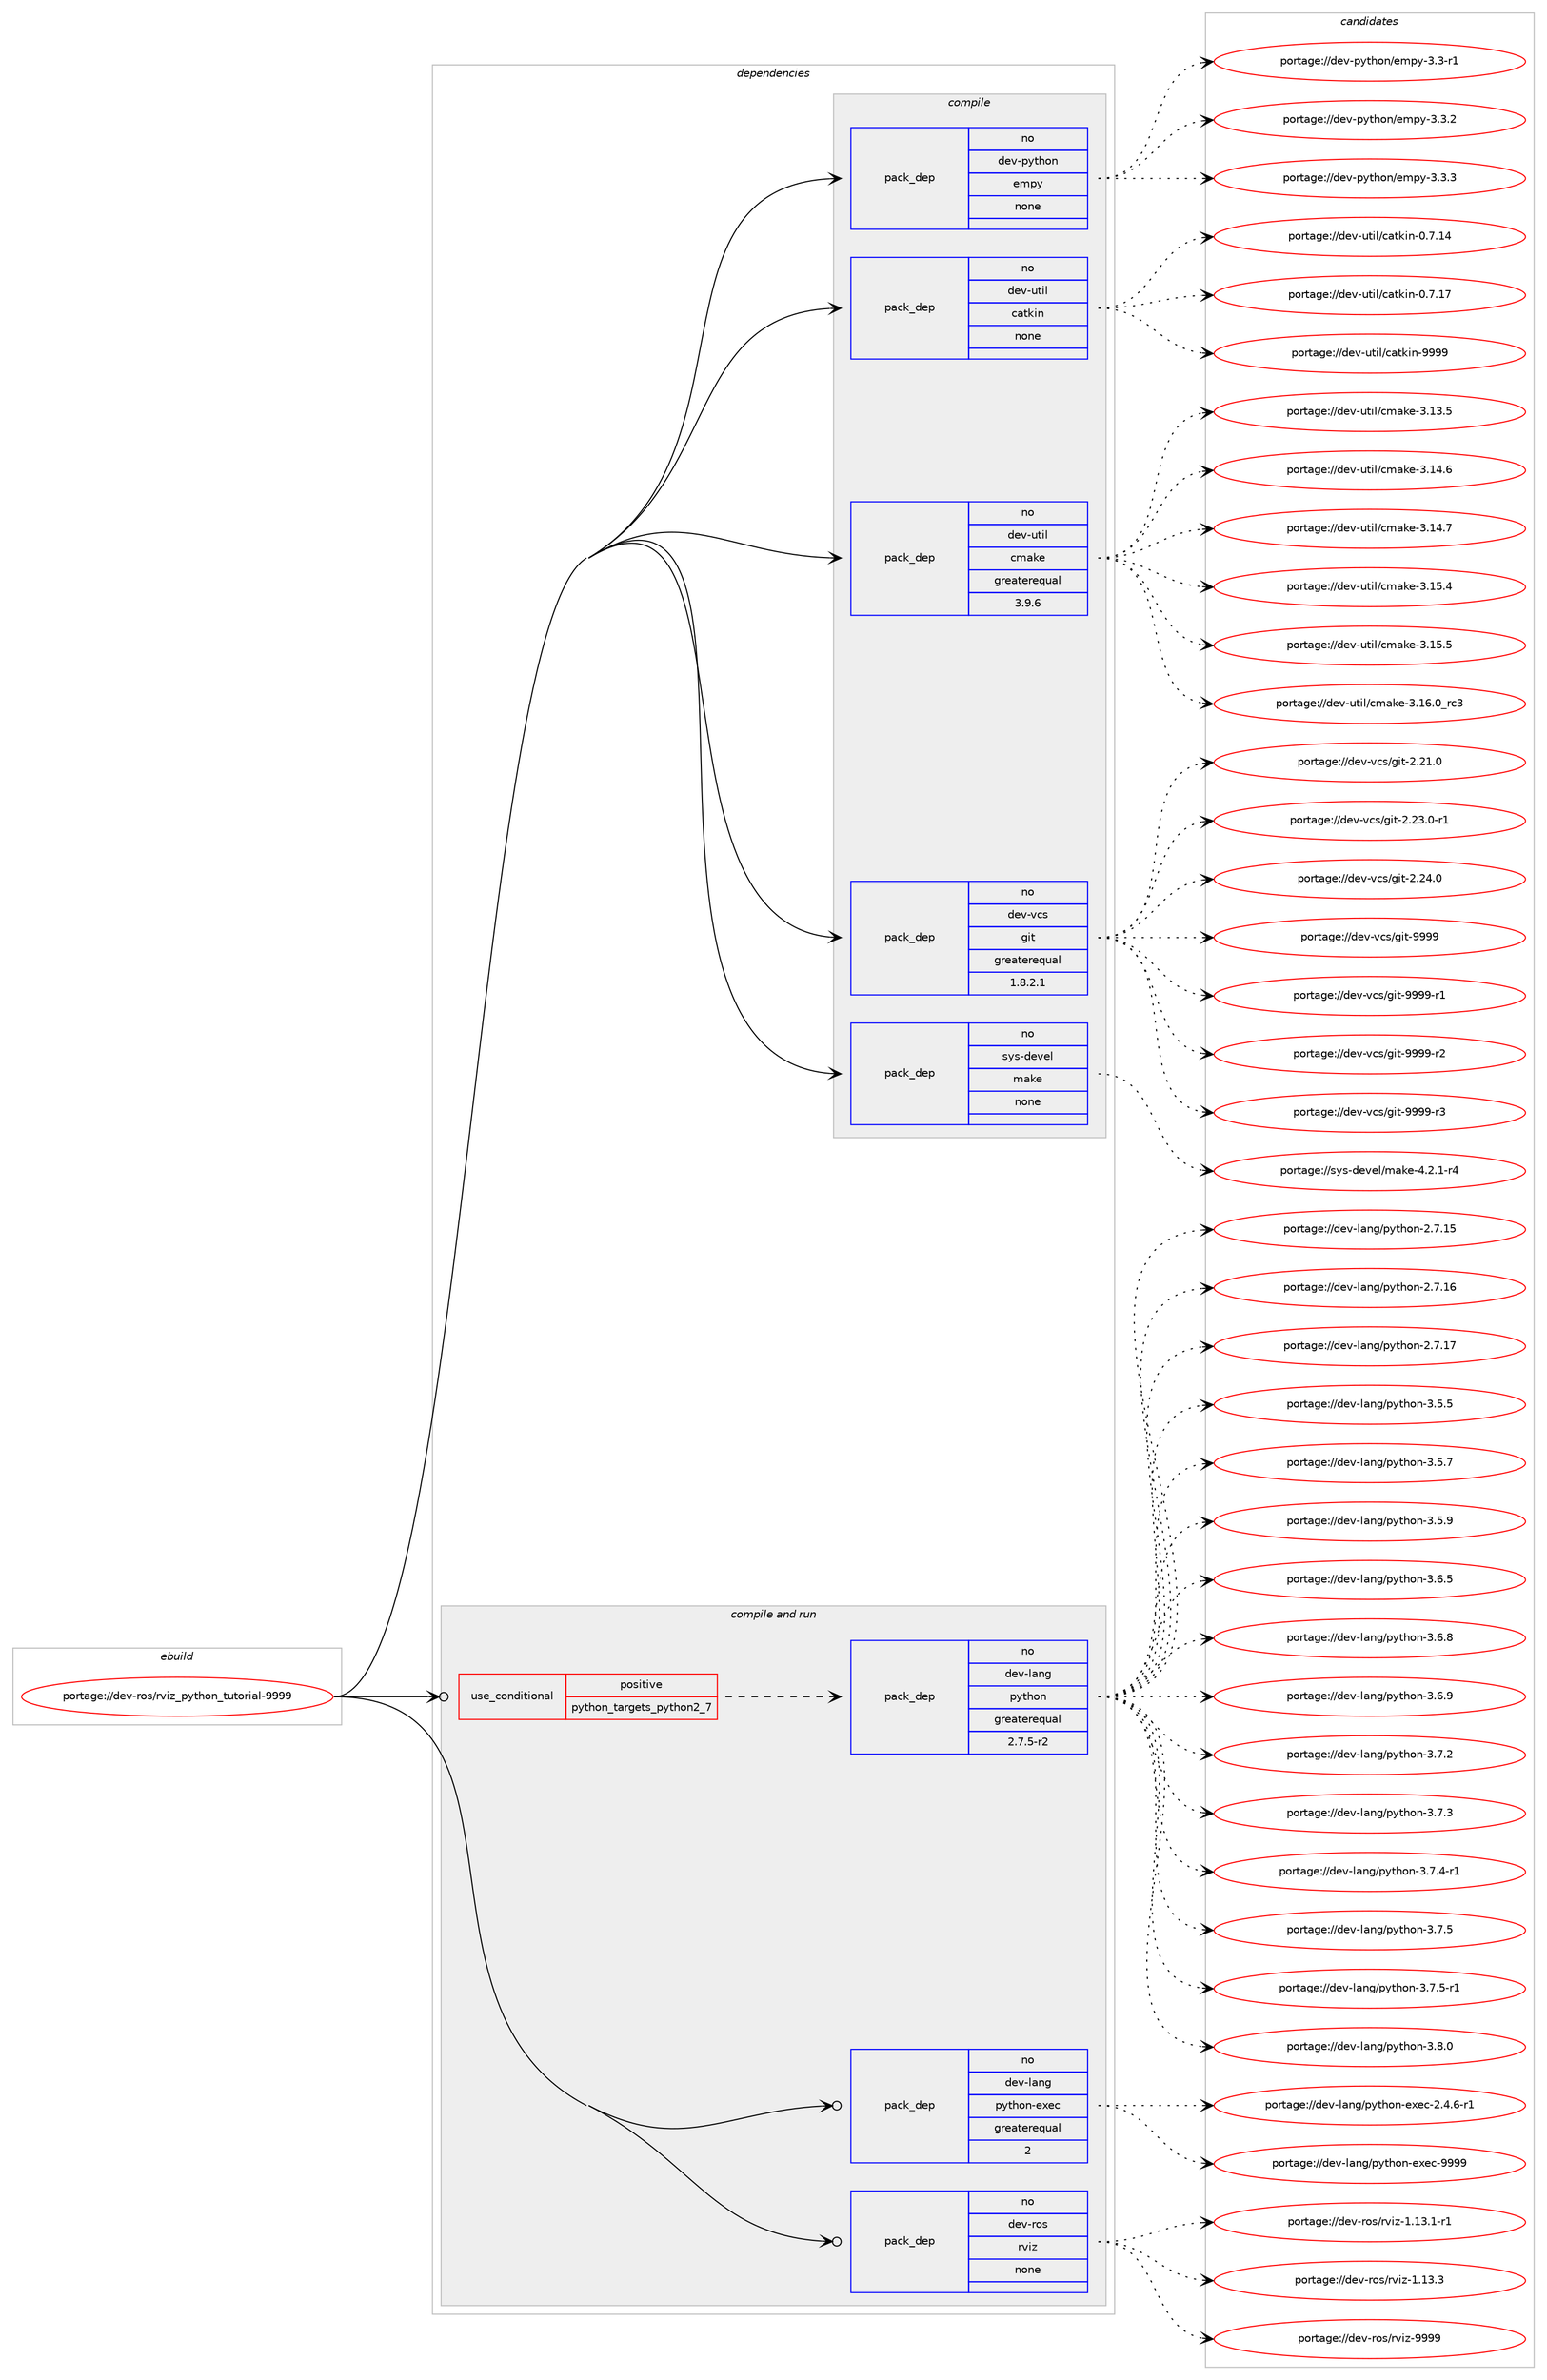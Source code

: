 digraph prolog {

# *************
# Graph options
# *************

newrank=true;
concentrate=true;
compound=true;
graph [rankdir=LR,fontname=Helvetica,fontsize=10,ranksep=1.5];#, ranksep=2.5, nodesep=0.2];
edge  [arrowhead=vee];
node  [fontname=Helvetica,fontsize=10];

# **********
# The ebuild
# **********

subgraph cluster_leftcol {
color=gray;
rank=same;
label=<<i>ebuild</i>>;
id [label="portage://dev-ros/rviz_python_tutorial-9999", color=red, width=4, href="../dev-ros/rviz_python_tutorial-9999.svg"];
}

# ****************
# The dependencies
# ****************

subgraph cluster_midcol {
color=gray;
label=<<i>dependencies</i>>;
subgraph cluster_compile {
fillcolor="#eeeeee";
style=filled;
label=<<i>compile</i>>;
subgraph pack153787 {
dependency201893 [label=<<TABLE BORDER="0" CELLBORDER="1" CELLSPACING="0" CELLPADDING="4" WIDTH="220"><TR><TD ROWSPAN="6" CELLPADDING="30">pack_dep</TD></TR><TR><TD WIDTH="110">no</TD></TR><TR><TD>dev-python</TD></TR><TR><TD>empy</TD></TR><TR><TD>none</TD></TR><TR><TD></TD></TR></TABLE>>, shape=none, color=blue];
}
id:e -> dependency201893:w [weight=20,style="solid",arrowhead="vee"];
subgraph pack153788 {
dependency201894 [label=<<TABLE BORDER="0" CELLBORDER="1" CELLSPACING="0" CELLPADDING="4" WIDTH="220"><TR><TD ROWSPAN="6" CELLPADDING="30">pack_dep</TD></TR><TR><TD WIDTH="110">no</TD></TR><TR><TD>dev-util</TD></TR><TR><TD>catkin</TD></TR><TR><TD>none</TD></TR><TR><TD></TD></TR></TABLE>>, shape=none, color=blue];
}
id:e -> dependency201894:w [weight=20,style="solid",arrowhead="vee"];
subgraph pack153789 {
dependency201895 [label=<<TABLE BORDER="0" CELLBORDER="1" CELLSPACING="0" CELLPADDING="4" WIDTH="220"><TR><TD ROWSPAN="6" CELLPADDING="30">pack_dep</TD></TR><TR><TD WIDTH="110">no</TD></TR><TR><TD>dev-util</TD></TR><TR><TD>cmake</TD></TR><TR><TD>greaterequal</TD></TR><TR><TD>3.9.6</TD></TR></TABLE>>, shape=none, color=blue];
}
id:e -> dependency201895:w [weight=20,style="solid",arrowhead="vee"];
subgraph pack153790 {
dependency201896 [label=<<TABLE BORDER="0" CELLBORDER="1" CELLSPACING="0" CELLPADDING="4" WIDTH="220"><TR><TD ROWSPAN="6" CELLPADDING="30">pack_dep</TD></TR><TR><TD WIDTH="110">no</TD></TR><TR><TD>dev-vcs</TD></TR><TR><TD>git</TD></TR><TR><TD>greaterequal</TD></TR><TR><TD>1.8.2.1</TD></TR></TABLE>>, shape=none, color=blue];
}
id:e -> dependency201896:w [weight=20,style="solid",arrowhead="vee"];
subgraph pack153791 {
dependency201897 [label=<<TABLE BORDER="0" CELLBORDER="1" CELLSPACING="0" CELLPADDING="4" WIDTH="220"><TR><TD ROWSPAN="6" CELLPADDING="30">pack_dep</TD></TR><TR><TD WIDTH="110">no</TD></TR><TR><TD>sys-devel</TD></TR><TR><TD>make</TD></TR><TR><TD>none</TD></TR><TR><TD></TD></TR></TABLE>>, shape=none, color=blue];
}
id:e -> dependency201897:w [weight=20,style="solid",arrowhead="vee"];
}
subgraph cluster_compileandrun {
fillcolor="#eeeeee";
style=filled;
label=<<i>compile and run</i>>;
subgraph cond44678 {
dependency201898 [label=<<TABLE BORDER="0" CELLBORDER="1" CELLSPACING="0" CELLPADDING="4"><TR><TD ROWSPAN="3" CELLPADDING="10">use_conditional</TD></TR><TR><TD>positive</TD></TR><TR><TD>python_targets_python2_7</TD></TR></TABLE>>, shape=none, color=red];
subgraph pack153792 {
dependency201899 [label=<<TABLE BORDER="0" CELLBORDER="1" CELLSPACING="0" CELLPADDING="4" WIDTH="220"><TR><TD ROWSPAN="6" CELLPADDING="30">pack_dep</TD></TR><TR><TD WIDTH="110">no</TD></TR><TR><TD>dev-lang</TD></TR><TR><TD>python</TD></TR><TR><TD>greaterequal</TD></TR><TR><TD>2.7.5-r2</TD></TR></TABLE>>, shape=none, color=blue];
}
dependency201898:e -> dependency201899:w [weight=20,style="dashed",arrowhead="vee"];
}
id:e -> dependency201898:w [weight=20,style="solid",arrowhead="odotvee"];
subgraph pack153793 {
dependency201900 [label=<<TABLE BORDER="0" CELLBORDER="1" CELLSPACING="0" CELLPADDING="4" WIDTH="220"><TR><TD ROWSPAN="6" CELLPADDING="30">pack_dep</TD></TR><TR><TD WIDTH="110">no</TD></TR><TR><TD>dev-lang</TD></TR><TR><TD>python-exec</TD></TR><TR><TD>greaterequal</TD></TR><TR><TD>2</TD></TR></TABLE>>, shape=none, color=blue];
}
id:e -> dependency201900:w [weight=20,style="solid",arrowhead="odotvee"];
subgraph pack153794 {
dependency201901 [label=<<TABLE BORDER="0" CELLBORDER="1" CELLSPACING="0" CELLPADDING="4" WIDTH="220"><TR><TD ROWSPAN="6" CELLPADDING="30">pack_dep</TD></TR><TR><TD WIDTH="110">no</TD></TR><TR><TD>dev-ros</TD></TR><TR><TD>rviz</TD></TR><TR><TD>none</TD></TR><TR><TD></TD></TR></TABLE>>, shape=none, color=blue];
}
id:e -> dependency201901:w [weight=20,style="solid",arrowhead="odotvee"];
}
subgraph cluster_run {
fillcolor="#eeeeee";
style=filled;
label=<<i>run</i>>;
}
}

# **************
# The candidates
# **************

subgraph cluster_choices {
rank=same;
color=gray;
label=<<i>candidates</i>>;

subgraph choice153787 {
color=black;
nodesep=1;
choiceportage1001011184511212111610411111047101109112121455146514511449 [label="portage://dev-python/empy-3.3-r1", color=red, width=4,href="../dev-python/empy-3.3-r1.svg"];
choiceportage1001011184511212111610411111047101109112121455146514650 [label="portage://dev-python/empy-3.3.2", color=red, width=4,href="../dev-python/empy-3.3.2.svg"];
choiceportage1001011184511212111610411111047101109112121455146514651 [label="portage://dev-python/empy-3.3.3", color=red, width=4,href="../dev-python/empy-3.3.3.svg"];
dependency201893:e -> choiceportage1001011184511212111610411111047101109112121455146514511449:w [style=dotted,weight="100"];
dependency201893:e -> choiceportage1001011184511212111610411111047101109112121455146514650:w [style=dotted,weight="100"];
dependency201893:e -> choiceportage1001011184511212111610411111047101109112121455146514651:w [style=dotted,weight="100"];
}
subgraph choice153788 {
color=black;
nodesep=1;
choiceportage1001011184511711610510847999711610710511045484655464952 [label="portage://dev-util/catkin-0.7.14", color=red, width=4,href="../dev-util/catkin-0.7.14.svg"];
choiceportage1001011184511711610510847999711610710511045484655464955 [label="portage://dev-util/catkin-0.7.17", color=red, width=4,href="../dev-util/catkin-0.7.17.svg"];
choiceportage100101118451171161051084799971161071051104557575757 [label="portage://dev-util/catkin-9999", color=red, width=4,href="../dev-util/catkin-9999.svg"];
dependency201894:e -> choiceportage1001011184511711610510847999711610710511045484655464952:w [style=dotted,weight="100"];
dependency201894:e -> choiceportage1001011184511711610510847999711610710511045484655464955:w [style=dotted,weight="100"];
dependency201894:e -> choiceportage100101118451171161051084799971161071051104557575757:w [style=dotted,weight="100"];
}
subgraph choice153789 {
color=black;
nodesep=1;
choiceportage1001011184511711610510847991099710710145514649514653 [label="portage://dev-util/cmake-3.13.5", color=red, width=4,href="../dev-util/cmake-3.13.5.svg"];
choiceportage1001011184511711610510847991099710710145514649524654 [label="portage://dev-util/cmake-3.14.6", color=red, width=4,href="../dev-util/cmake-3.14.6.svg"];
choiceportage1001011184511711610510847991099710710145514649524655 [label="portage://dev-util/cmake-3.14.7", color=red, width=4,href="../dev-util/cmake-3.14.7.svg"];
choiceportage1001011184511711610510847991099710710145514649534652 [label="portage://dev-util/cmake-3.15.4", color=red, width=4,href="../dev-util/cmake-3.15.4.svg"];
choiceportage1001011184511711610510847991099710710145514649534653 [label="portage://dev-util/cmake-3.15.5", color=red, width=4,href="../dev-util/cmake-3.15.5.svg"];
choiceportage1001011184511711610510847991099710710145514649544648951149951 [label="portage://dev-util/cmake-3.16.0_rc3", color=red, width=4,href="../dev-util/cmake-3.16.0_rc3.svg"];
dependency201895:e -> choiceportage1001011184511711610510847991099710710145514649514653:w [style=dotted,weight="100"];
dependency201895:e -> choiceportage1001011184511711610510847991099710710145514649524654:w [style=dotted,weight="100"];
dependency201895:e -> choiceportage1001011184511711610510847991099710710145514649524655:w [style=dotted,weight="100"];
dependency201895:e -> choiceportage1001011184511711610510847991099710710145514649534652:w [style=dotted,weight="100"];
dependency201895:e -> choiceportage1001011184511711610510847991099710710145514649534653:w [style=dotted,weight="100"];
dependency201895:e -> choiceportage1001011184511711610510847991099710710145514649544648951149951:w [style=dotted,weight="100"];
}
subgraph choice153790 {
color=black;
nodesep=1;
choiceportage10010111845118991154710310511645504650494648 [label="portage://dev-vcs/git-2.21.0", color=red, width=4,href="../dev-vcs/git-2.21.0.svg"];
choiceportage100101118451189911547103105116455046505146484511449 [label="portage://dev-vcs/git-2.23.0-r1", color=red, width=4,href="../dev-vcs/git-2.23.0-r1.svg"];
choiceportage10010111845118991154710310511645504650524648 [label="portage://dev-vcs/git-2.24.0", color=red, width=4,href="../dev-vcs/git-2.24.0.svg"];
choiceportage1001011184511899115471031051164557575757 [label="portage://dev-vcs/git-9999", color=red, width=4,href="../dev-vcs/git-9999.svg"];
choiceportage10010111845118991154710310511645575757574511449 [label="portage://dev-vcs/git-9999-r1", color=red, width=4,href="../dev-vcs/git-9999-r1.svg"];
choiceportage10010111845118991154710310511645575757574511450 [label="portage://dev-vcs/git-9999-r2", color=red, width=4,href="../dev-vcs/git-9999-r2.svg"];
choiceportage10010111845118991154710310511645575757574511451 [label="portage://dev-vcs/git-9999-r3", color=red, width=4,href="../dev-vcs/git-9999-r3.svg"];
dependency201896:e -> choiceportage10010111845118991154710310511645504650494648:w [style=dotted,weight="100"];
dependency201896:e -> choiceportage100101118451189911547103105116455046505146484511449:w [style=dotted,weight="100"];
dependency201896:e -> choiceportage10010111845118991154710310511645504650524648:w [style=dotted,weight="100"];
dependency201896:e -> choiceportage1001011184511899115471031051164557575757:w [style=dotted,weight="100"];
dependency201896:e -> choiceportage10010111845118991154710310511645575757574511449:w [style=dotted,weight="100"];
dependency201896:e -> choiceportage10010111845118991154710310511645575757574511450:w [style=dotted,weight="100"];
dependency201896:e -> choiceportage10010111845118991154710310511645575757574511451:w [style=dotted,weight="100"];
}
subgraph choice153791 {
color=black;
nodesep=1;
choiceportage1151211154510010111810110847109971071014552465046494511452 [label="portage://sys-devel/make-4.2.1-r4", color=red, width=4,href="../sys-devel/make-4.2.1-r4.svg"];
dependency201897:e -> choiceportage1151211154510010111810110847109971071014552465046494511452:w [style=dotted,weight="100"];
}
subgraph choice153792 {
color=black;
nodesep=1;
choiceportage10010111845108971101034711212111610411111045504655464953 [label="portage://dev-lang/python-2.7.15", color=red, width=4,href="../dev-lang/python-2.7.15.svg"];
choiceportage10010111845108971101034711212111610411111045504655464954 [label="portage://dev-lang/python-2.7.16", color=red, width=4,href="../dev-lang/python-2.7.16.svg"];
choiceportage10010111845108971101034711212111610411111045504655464955 [label="portage://dev-lang/python-2.7.17", color=red, width=4,href="../dev-lang/python-2.7.17.svg"];
choiceportage100101118451089711010347112121116104111110455146534653 [label="portage://dev-lang/python-3.5.5", color=red, width=4,href="../dev-lang/python-3.5.5.svg"];
choiceportage100101118451089711010347112121116104111110455146534655 [label="portage://dev-lang/python-3.5.7", color=red, width=4,href="../dev-lang/python-3.5.7.svg"];
choiceportage100101118451089711010347112121116104111110455146534657 [label="portage://dev-lang/python-3.5.9", color=red, width=4,href="../dev-lang/python-3.5.9.svg"];
choiceportage100101118451089711010347112121116104111110455146544653 [label="portage://dev-lang/python-3.6.5", color=red, width=4,href="../dev-lang/python-3.6.5.svg"];
choiceportage100101118451089711010347112121116104111110455146544656 [label="portage://dev-lang/python-3.6.8", color=red, width=4,href="../dev-lang/python-3.6.8.svg"];
choiceportage100101118451089711010347112121116104111110455146544657 [label="portage://dev-lang/python-3.6.9", color=red, width=4,href="../dev-lang/python-3.6.9.svg"];
choiceportage100101118451089711010347112121116104111110455146554650 [label="portage://dev-lang/python-3.7.2", color=red, width=4,href="../dev-lang/python-3.7.2.svg"];
choiceportage100101118451089711010347112121116104111110455146554651 [label="portage://dev-lang/python-3.7.3", color=red, width=4,href="../dev-lang/python-3.7.3.svg"];
choiceportage1001011184510897110103471121211161041111104551465546524511449 [label="portage://dev-lang/python-3.7.4-r1", color=red, width=4,href="../dev-lang/python-3.7.4-r1.svg"];
choiceportage100101118451089711010347112121116104111110455146554653 [label="portage://dev-lang/python-3.7.5", color=red, width=4,href="../dev-lang/python-3.7.5.svg"];
choiceportage1001011184510897110103471121211161041111104551465546534511449 [label="portage://dev-lang/python-3.7.5-r1", color=red, width=4,href="../dev-lang/python-3.7.5-r1.svg"];
choiceportage100101118451089711010347112121116104111110455146564648 [label="portage://dev-lang/python-3.8.0", color=red, width=4,href="../dev-lang/python-3.8.0.svg"];
dependency201899:e -> choiceportage10010111845108971101034711212111610411111045504655464953:w [style=dotted,weight="100"];
dependency201899:e -> choiceportage10010111845108971101034711212111610411111045504655464954:w [style=dotted,weight="100"];
dependency201899:e -> choiceportage10010111845108971101034711212111610411111045504655464955:w [style=dotted,weight="100"];
dependency201899:e -> choiceportage100101118451089711010347112121116104111110455146534653:w [style=dotted,weight="100"];
dependency201899:e -> choiceportage100101118451089711010347112121116104111110455146534655:w [style=dotted,weight="100"];
dependency201899:e -> choiceportage100101118451089711010347112121116104111110455146534657:w [style=dotted,weight="100"];
dependency201899:e -> choiceportage100101118451089711010347112121116104111110455146544653:w [style=dotted,weight="100"];
dependency201899:e -> choiceportage100101118451089711010347112121116104111110455146544656:w [style=dotted,weight="100"];
dependency201899:e -> choiceportage100101118451089711010347112121116104111110455146544657:w [style=dotted,weight="100"];
dependency201899:e -> choiceportage100101118451089711010347112121116104111110455146554650:w [style=dotted,weight="100"];
dependency201899:e -> choiceportage100101118451089711010347112121116104111110455146554651:w [style=dotted,weight="100"];
dependency201899:e -> choiceportage1001011184510897110103471121211161041111104551465546524511449:w [style=dotted,weight="100"];
dependency201899:e -> choiceportage100101118451089711010347112121116104111110455146554653:w [style=dotted,weight="100"];
dependency201899:e -> choiceportage1001011184510897110103471121211161041111104551465546534511449:w [style=dotted,weight="100"];
dependency201899:e -> choiceportage100101118451089711010347112121116104111110455146564648:w [style=dotted,weight="100"];
}
subgraph choice153793 {
color=black;
nodesep=1;
choiceportage10010111845108971101034711212111610411111045101120101994550465246544511449 [label="portage://dev-lang/python-exec-2.4.6-r1", color=red, width=4,href="../dev-lang/python-exec-2.4.6-r1.svg"];
choiceportage10010111845108971101034711212111610411111045101120101994557575757 [label="portage://dev-lang/python-exec-9999", color=red, width=4,href="../dev-lang/python-exec-9999.svg"];
dependency201900:e -> choiceportage10010111845108971101034711212111610411111045101120101994550465246544511449:w [style=dotted,weight="100"];
dependency201900:e -> choiceportage10010111845108971101034711212111610411111045101120101994557575757:w [style=dotted,weight="100"];
}
subgraph choice153794 {
color=black;
nodesep=1;
choiceportage1001011184511411111547114118105122454946495146494511449 [label="portage://dev-ros/rviz-1.13.1-r1", color=red, width=4,href="../dev-ros/rviz-1.13.1-r1.svg"];
choiceportage100101118451141111154711411810512245494649514651 [label="portage://dev-ros/rviz-1.13.3", color=red, width=4,href="../dev-ros/rviz-1.13.3.svg"];
choiceportage10010111845114111115471141181051224557575757 [label="portage://dev-ros/rviz-9999", color=red, width=4,href="../dev-ros/rviz-9999.svg"];
dependency201901:e -> choiceportage1001011184511411111547114118105122454946495146494511449:w [style=dotted,weight="100"];
dependency201901:e -> choiceportage100101118451141111154711411810512245494649514651:w [style=dotted,weight="100"];
dependency201901:e -> choiceportage10010111845114111115471141181051224557575757:w [style=dotted,weight="100"];
}
}

}
